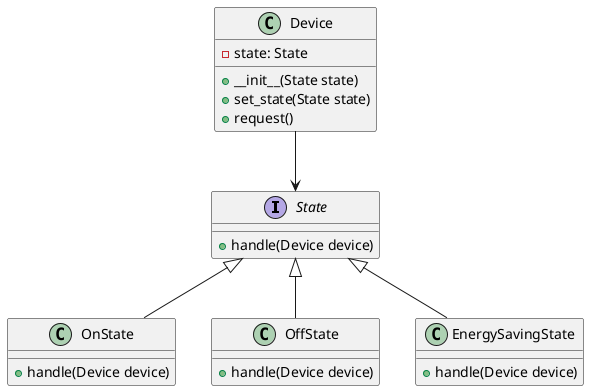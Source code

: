 @startuml
interface State {
    +handle(Device device)
}

class OnState {
    +handle(Device device)
}

class OffState {
    +handle(Device device)
}

class EnergySavingState {
    +handle(Device device)
}

class Device {
    -state: State
    +__init__(State state)
    +set_state(State state)
    +request()
}

State <|-- OnState
State <|-- OffState
State <|-- EnergySavingState
Device --> State
@enduml
